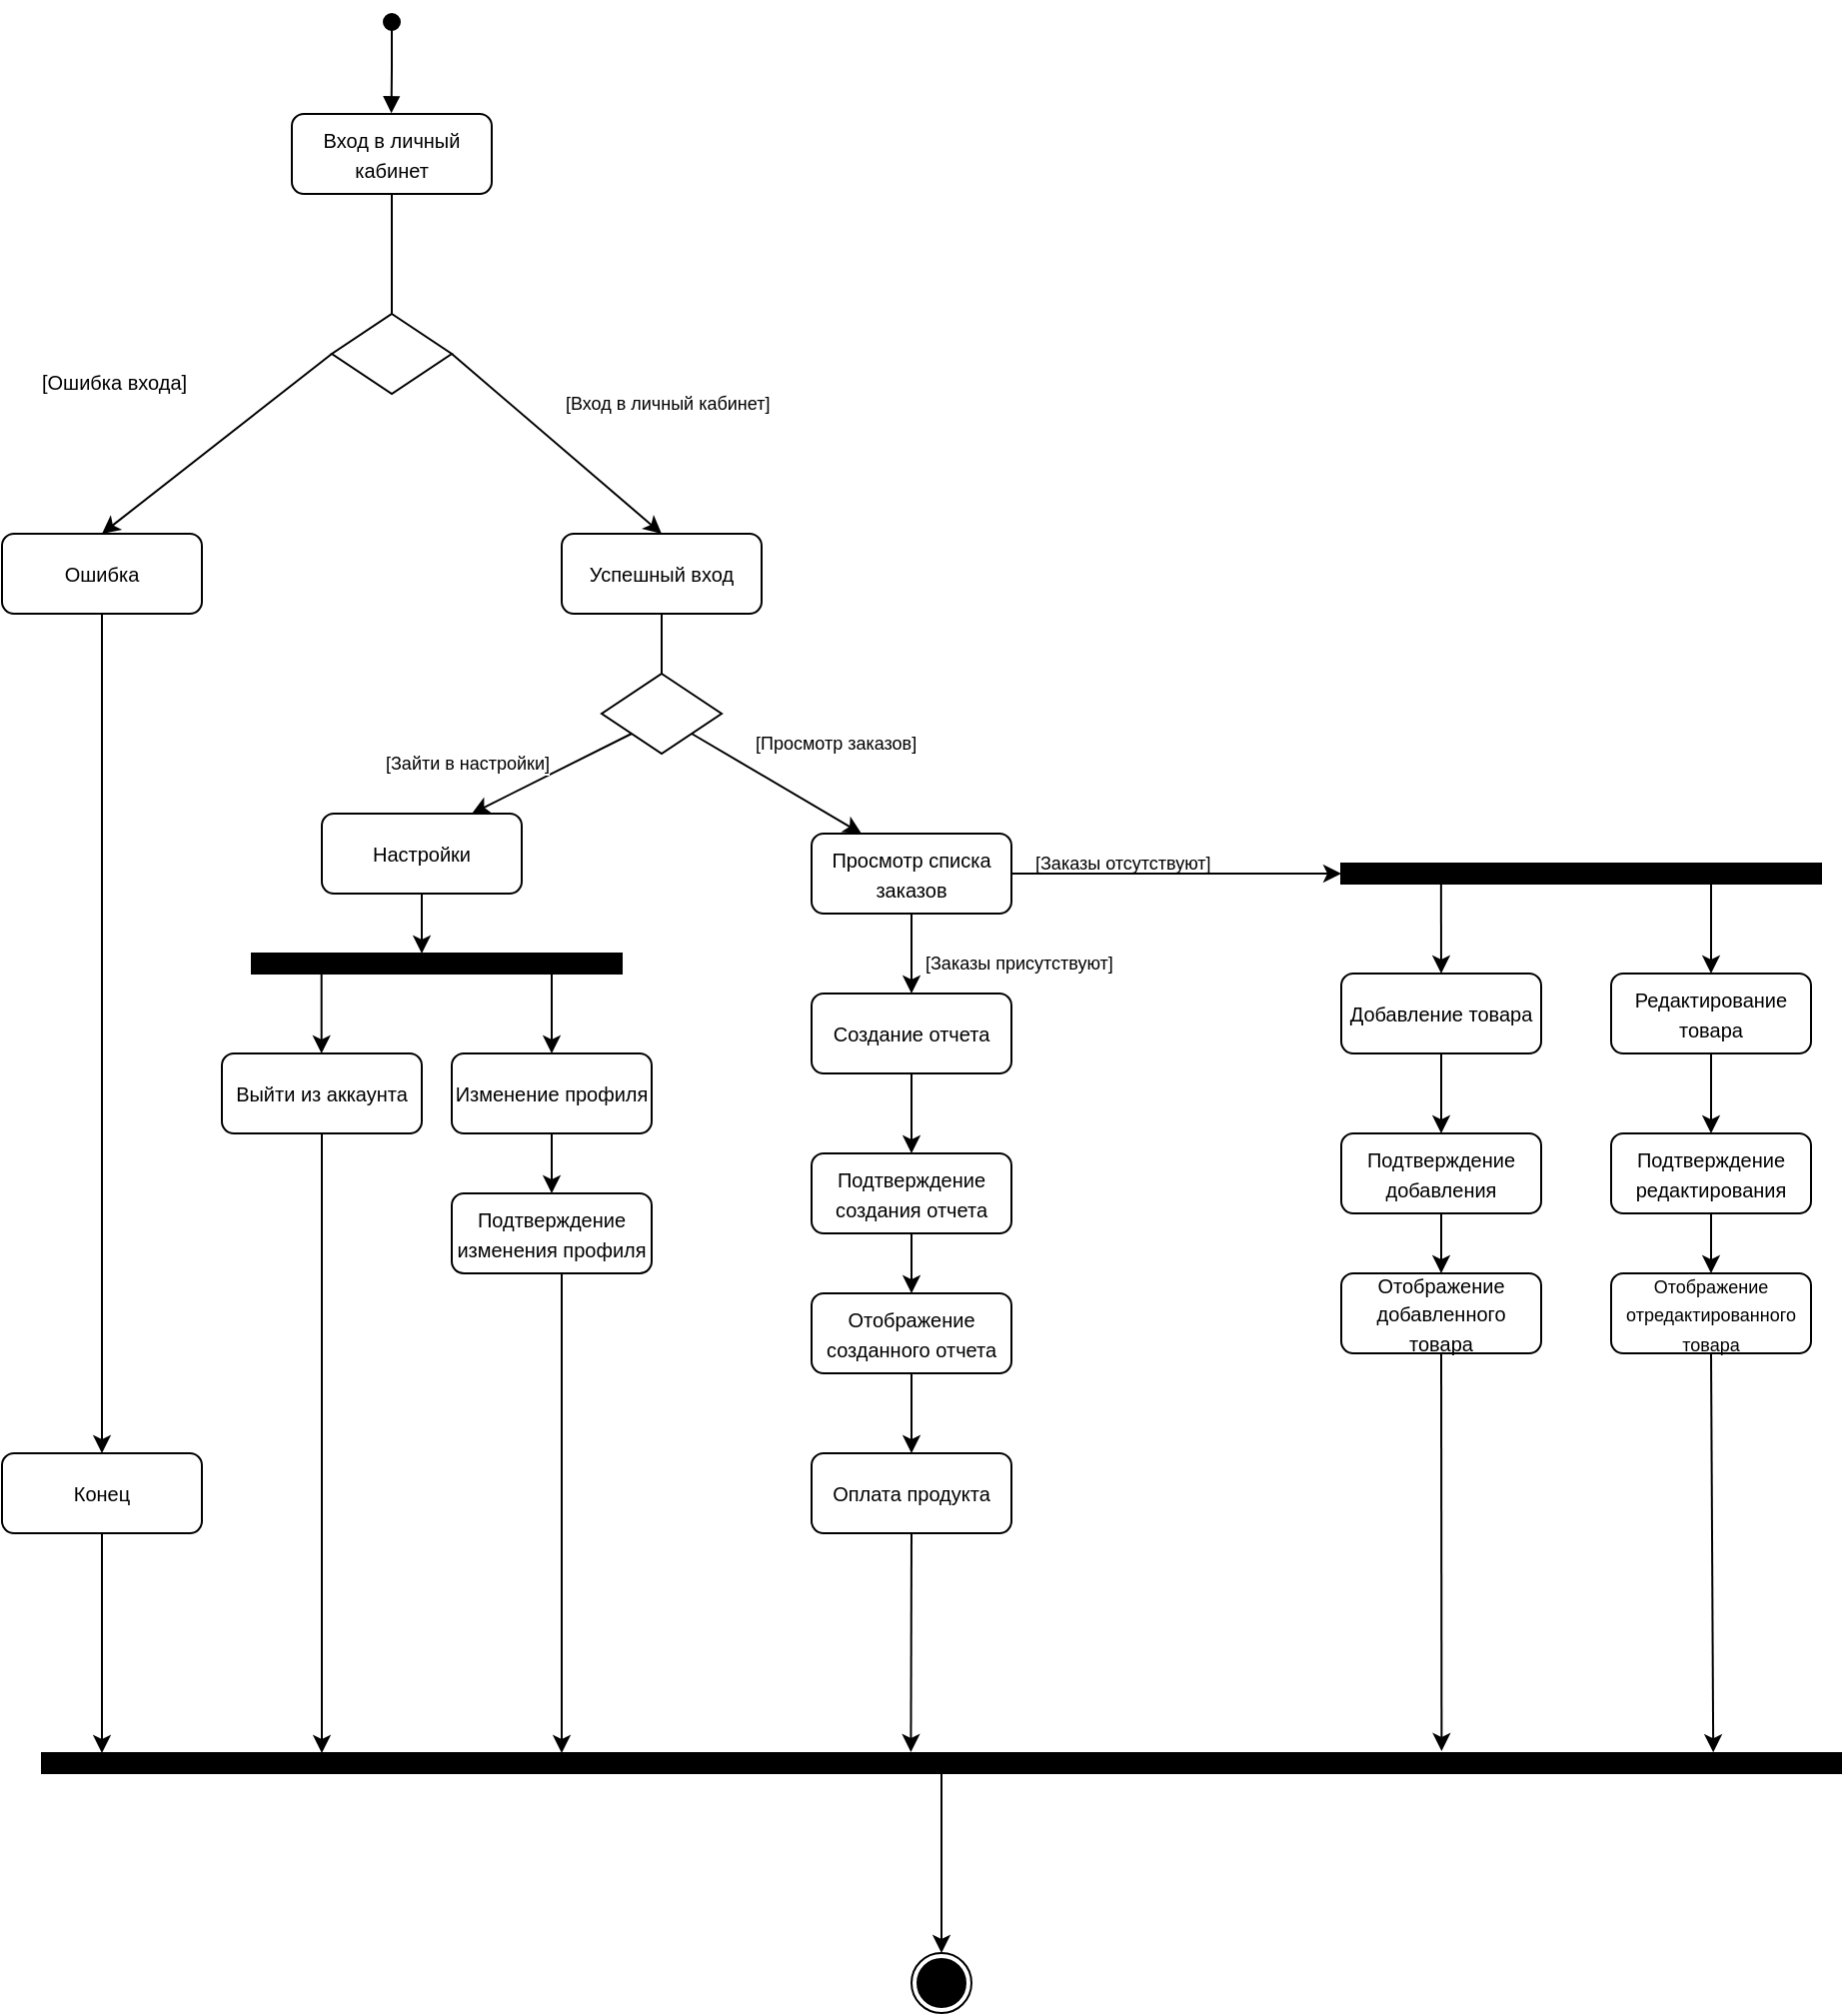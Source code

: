 <mxfile version="24.6.4" type="device">
  <diagram name="Page-1" id="2YBvvXClWsGukQMizWep">
    <mxGraphModel dx="1066" dy="1713" grid="1" gridSize="10" guides="1" tooltips="1" connect="1" arrows="1" fold="1" page="1" pageScale="1" pageWidth="850" pageHeight="1100" math="0" shadow="0">
      <root>
        <mxCell id="0" />
        <mxCell id="1" parent="0" />
        <mxCell id="g-Km1HqZwec5-ecuQEkv-1" value="" style="html=1;verticalAlign=bottom;startArrow=oval;endArrow=block;startSize=8;edgeStyle=elbowEdgeStyle;elbow=vertical;curved=0;rounded=0;entryX=0.55;entryY=-0.108;entryDx=0;entryDy=0;entryPerimeter=0;" parent="1" edge="1">
          <mxGeometry relative="1" as="geometry">
            <mxPoint x="475" y="-46" as="sourcePoint" />
            <mxPoint x="474.79" y="-0.32" as="targetPoint" />
          </mxGeometry>
        </mxCell>
        <mxCell id="g-Km1HqZwec5-ecuQEkv-5" value="&lt;font style=&quot;font-size: 10px;&quot;&gt;Успешный вход&lt;/font&gt;" style="rounded=1;whiteSpace=wrap;html=1;" parent="1" vertex="1">
          <mxGeometry x="560" y="210" width="100" height="40" as="geometry" />
        </mxCell>
        <mxCell id="g-Km1HqZwec5-ecuQEkv-7" value="&lt;font style=&quot;font-size: 10px;&quot;&gt;Просмотр списка заказов&lt;/font&gt;" style="rounded=1;whiteSpace=wrap;html=1;" parent="1" vertex="1">
          <mxGeometry x="685" y="360" width="100" height="40" as="geometry" />
        </mxCell>
        <mxCell id="g-Km1HqZwec5-ecuQEkv-10" value="&lt;span style=&quot;color: rgb(0, 0, 0); font-family: Helvetica; font-style: normal; font-variant-ligatures: normal; font-variant-caps: normal; font-weight: 400; letter-spacing: normal; orphans: 2; text-align: center; text-indent: 0px; text-transform: none; widows: 2; word-spacing: 0px; -webkit-text-stroke-width: 0px; white-space: nowrap; background-color: rgb(255, 255, 255); text-decoration-thickness: initial; text-decoration-style: initial; text-decoration-color: initial; float: none; display: inline !important;&quot;&gt;&lt;font style=&quot;font-size: 9px;&quot;&gt;[Заказы отсутствуют]&lt;/font&gt;&lt;/span&gt;" style="text;whiteSpace=wrap;html=1;" parent="1" vertex="1">
          <mxGeometry x="795" y="360" width="90" height="20" as="geometry" />
        </mxCell>
        <mxCell id="g-Km1HqZwec5-ecuQEkv-12" value="&lt;span style=&quot;font-size: 10px;&quot;&gt;Редактирование товара&lt;/span&gt;" style="rounded=1;whiteSpace=wrap;html=1;" parent="1" vertex="1">
          <mxGeometry x="1085" y="430" width="100" height="40" as="geometry" />
        </mxCell>
        <mxCell id="g-Km1HqZwec5-ecuQEkv-13" value="" style="rhombus;whiteSpace=wrap;html=1;" parent="1" vertex="1">
          <mxGeometry x="580" y="280" width="60" height="40" as="geometry" />
        </mxCell>
        <mxCell id="g-Km1HqZwec5-ecuQEkv-14" value="&lt;span style=&quot;color: rgb(0, 0, 0); font-family: Helvetica; font-style: normal; font-variant-ligatures: normal; font-variant-caps: normal; font-weight: 400; letter-spacing: normal; orphans: 2; text-align: center; text-indent: 0px; text-transform: none; widows: 2; word-spacing: 0px; -webkit-text-stroke-width: 0px; white-space: nowrap; background-color: rgb(255, 255, 255); text-decoration-thickness: initial; text-decoration-style: initial; text-decoration-color: initial; float: none; display: inline !important;&quot;&gt;&lt;font style=&quot;font-size: 9px;&quot;&gt;[Просмотр заказов]&lt;/font&gt;&lt;/span&gt;" style="text;whiteSpace=wrap;html=1;" parent="1" vertex="1">
          <mxGeometry x="655" y="300" width="90" height="20" as="geometry" />
        </mxCell>
        <mxCell id="g-Km1HqZwec5-ecuQEkv-15" value="" style="endArrow=classic;html=1;rounded=0;exitX=1;exitY=0.5;exitDx=0;exitDy=0;entryX=0;entryY=0.5;entryDx=0;entryDy=0;" parent="1" source="g-Km1HqZwec5-ecuQEkv-7" target="tsUbf_piLuMud-lPP5Nm-1" edge="1">
          <mxGeometry width="50" height="50" relative="1" as="geometry">
            <mxPoint x="725" y="470" as="sourcePoint" />
            <mxPoint x="955" y="380" as="targetPoint" />
          </mxGeometry>
        </mxCell>
        <mxCell id="g-Km1HqZwec5-ecuQEkv-16" value="" style="endArrow=classic;html=1;rounded=0;entryX=0.25;entryY=0;entryDx=0;entryDy=0;exitX=1;exitY=1;exitDx=0;exitDy=0;" parent="1" source="g-Km1HqZwec5-ecuQEkv-13" target="g-Km1HqZwec5-ecuQEkv-7" edge="1">
          <mxGeometry width="50" height="50" relative="1" as="geometry">
            <mxPoint x="795" y="390" as="sourcePoint" />
            <mxPoint x="905" y="390" as="targetPoint" />
          </mxGeometry>
        </mxCell>
        <mxCell id="g-Km1HqZwec5-ecuQEkv-17" value="" style="endArrow=classic;html=1;rounded=0;exitX=0;exitY=1;exitDx=0;exitDy=0;entryX=0.75;entryY=0;entryDx=0;entryDy=0;" parent="1" source="g-Km1HqZwec5-ecuQEkv-13" target="g-Km1HqZwec5-ecuQEkv-18" edge="1">
          <mxGeometry width="50" height="50" relative="1" as="geometry">
            <mxPoint x="805" y="400" as="sourcePoint" />
            <mxPoint x="511" y="348" as="targetPoint" />
          </mxGeometry>
        </mxCell>
        <mxCell id="g-Km1HqZwec5-ecuQEkv-18" value="&lt;font style=&quot;font-size: 10px;&quot;&gt;Настройки&lt;/font&gt;" style="rounded=1;whiteSpace=wrap;html=1;" parent="1" vertex="1">
          <mxGeometry x="440" y="350" width="100" height="40" as="geometry" />
        </mxCell>
        <mxCell id="g-Km1HqZwec5-ecuQEkv-19" value="&lt;span style=&quot;color: rgb(0, 0, 0); font-family: Helvetica; font-style: normal; font-variant-ligatures: normal; font-variant-caps: normal; font-weight: 400; letter-spacing: normal; orphans: 2; text-align: center; text-indent: 0px; text-transform: none; widows: 2; word-spacing: 0px; -webkit-text-stroke-width: 0px; white-space: nowrap; background-color: rgb(255, 255, 255); text-decoration-thickness: initial; text-decoration-style: initial; text-decoration-color: initial; float: none; display: inline !important;&quot;&gt;&lt;font style=&quot;font-size: 9px;&quot;&gt;[Зайти в настройки]&lt;/font&gt;&lt;/span&gt;" style="text;whiteSpace=wrap;html=1;" parent="1" vertex="1">
          <mxGeometry x="470" y="310" width="90" height="20" as="geometry" />
        </mxCell>
        <mxCell id="g-Km1HqZwec5-ecuQEkv-20" value="" style="endArrow=none;html=1;rounded=0;entryX=0.5;entryY=1;entryDx=0;entryDy=0;exitX=0.5;exitY=0;exitDx=0;exitDy=0;" parent="1" source="g-Km1HqZwec5-ecuQEkv-13" target="g-Km1HqZwec5-ecuQEkv-5" edge="1">
          <mxGeometry width="50" height="50" relative="1" as="geometry">
            <mxPoint x="445" y="280" as="sourcePoint" />
            <mxPoint x="495" y="230" as="targetPoint" />
          </mxGeometry>
        </mxCell>
        <mxCell id="g-Km1HqZwec5-ecuQEkv-23" value="" style="endArrow=classic;html=1;rounded=0;exitX=0.5;exitY=1;exitDx=0;exitDy=0;entryX=0.5;entryY=0;entryDx=0;entryDy=0;" parent="1" source="g-Km1HqZwec5-ecuQEkv-12" target="g-Km1HqZwec5-ecuQEkv-29" edge="1">
          <mxGeometry width="50" height="50" relative="1" as="geometry">
            <mxPoint x="675" y="520" as="sourcePoint" />
            <mxPoint x="725" y="470" as="targetPoint" />
          </mxGeometry>
        </mxCell>
        <mxCell id="g-Km1HqZwec5-ecuQEkv-24" value="&lt;span style=&quot;font-size: 10px;&quot;&gt;Создание отчета&lt;/span&gt;" style="rounded=1;whiteSpace=wrap;html=1;" parent="1" vertex="1">
          <mxGeometry x="685" y="440" width="100" height="40" as="geometry" />
        </mxCell>
        <mxCell id="g-Km1HqZwec5-ecuQEkv-25" value="&lt;font style=&quot;font-size: 10px;&quot;&gt;Добавление товара&lt;/font&gt;" style="rounded=1;whiteSpace=wrap;html=1;" parent="1" vertex="1">
          <mxGeometry x="950" y="430" width="100" height="40" as="geometry" />
        </mxCell>
        <mxCell id="g-Km1HqZwec5-ecuQEkv-27" value="" style="endArrow=classic;html=1;rounded=0;exitX=0.208;exitY=0.911;exitDx=0;exitDy=0;entryX=0.5;entryY=0;entryDx=0;entryDy=0;exitPerimeter=0;" parent="1" source="tsUbf_piLuMud-lPP5Nm-1" target="g-Km1HqZwec5-ecuQEkv-25" edge="1">
          <mxGeometry width="50" height="50" relative="1" as="geometry">
            <mxPoint x="970" y="390" as="sourcePoint" />
            <mxPoint x="965" y="440" as="targetPoint" />
          </mxGeometry>
        </mxCell>
        <mxCell id="g-Km1HqZwec5-ecuQEkv-28" value="" style="endArrow=classic;html=1;rounded=0;entryX=0.5;entryY=0;entryDx=0;entryDy=0;" parent="1" target="g-Km1HqZwec5-ecuQEkv-12" edge="1">
          <mxGeometry width="50" height="50" relative="1" as="geometry">
            <mxPoint x="1135" y="380" as="sourcePoint" />
            <mxPoint x="975" y="400" as="targetPoint" />
          </mxGeometry>
        </mxCell>
        <mxCell id="g-Km1HqZwec5-ecuQEkv-29" value="&lt;font style=&quot;font-size: 10px;&quot;&gt;Подтверждение редактирования&lt;/font&gt;" style="rounded=1;whiteSpace=wrap;html=1;" parent="1" vertex="1">
          <mxGeometry x="1085" y="510" width="100" height="40" as="geometry" />
        </mxCell>
        <mxCell id="g-Km1HqZwec5-ecuQEkv-30" value="&lt;font style=&quot;font-size: 9px;&quot;&gt;Отображение отредактированного товара&lt;/font&gt;" style="rounded=1;whiteSpace=wrap;html=1;" parent="1" vertex="1">
          <mxGeometry x="1085" y="580" width="100" height="40" as="geometry" />
        </mxCell>
        <mxCell id="g-Km1HqZwec5-ecuQEkv-31" value="" style="endArrow=classic;html=1;rounded=0;exitX=0.5;exitY=1;exitDx=0;exitDy=0;entryX=0.5;entryY=0;entryDx=0;entryDy=0;" parent="1" source="g-Km1HqZwec5-ecuQEkv-29" target="g-Km1HqZwec5-ecuQEkv-30" edge="1">
          <mxGeometry width="50" height="50" relative="1" as="geometry">
            <mxPoint x="1145" y="480" as="sourcePoint" />
            <mxPoint x="1145" y="520" as="targetPoint" />
          </mxGeometry>
        </mxCell>
        <mxCell id="g-Km1HqZwec5-ecuQEkv-33" value="&lt;font style=&quot;font-size: 10px;&quot;&gt;Подтверждение добавления&lt;/font&gt;" style="rounded=1;whiteSpace=wrap;html=1;" parent="1" vertex="1">
          <mxGeometry x="950" y="510" width="100" height="40" as="geometry" />
        </mxCell>
        <mxCell id="g-Km1HqZwec5-ecuQEkv-34" value="&lt;span style=&quot;font-size: 10px;&quot;&gt;Отображение добавленного товара&lt;/span&gt;" style="rounded=1;whiteSpace=wrap;html=1;" parent="1" vertex="1">
          <mxGeometry x="950" y="580" width="100" height="40" as="geometry" />
        </mxCell>
        <mxCell id="g-Km1HqZwec5-ecuQEkv-35" value="" style="endArrow=classic;html=1;rounded=0;exitX=0.5;exitY=1;exitDx=0;exitDy=0;entryX=0.5;entryY=0;entryDx=0;entryDy=0;" parent="1" source="g-Km1HqZwec5-ecuQEkv-25" target="g-Km1HqZwec5-ecuQEkv-33" edge="1">
          <mxGeometry width="50" height="50" relative="1" as="geometry">
            <mxPoint x="1100" y="390" as="sourcePoint" />
            <mxPoint x="1015" y="420" as="targetPoint" />
          </mxGeometry>
        </mxCell>
        <mxCell id="g-Km1HqZwec5-ecuQEkv-36" value="" style="endArrow=classic;html=1;rounded=0;exitX=0.5;exitY=1;exitDx=0;exitDy=0;entryX=0.5;entryY=0;entryDx=0;entryDy=0;" parent="1" source="g-Km1HqZwec5-ecuQEkv-33" target="g-Km1HqZwec5-ecuQEkv-34" edge="1">
          <mxGeometry width="50" height="50" relative="1" as="geometry">
            <mxPoint x="1110" y="400" as="sourcePoint" />
            <mxPoint x="1025" y="430" as="targetPoint" />
          </mxGeometry>
        </mxCell>
        <mxCell id="g-Km1HqZwec5-ecuQEkv-42" value="" style="endArrow=classic;html=1;rounded=0;entryX=0.5;entryY=0;entryDx=0;entryDy=0;exitX=0.5;exitY=1;exitDx=0;exitDy=0;" parent="1" source="g-Km1HqZwec5-ecuQEkv-7" target="g-Km1HqZwec5-ecuQEkv-24" edge="1">
          <mxGeometry width="50" height="50" relative="1" as="geometry">
            <mxPoint x="635" y="320" as="sourcePoint" />
            <mxPoint x="720" y="370" as="targetPoint" />
          </mxGeometry>
        </mxCell>
        <mxCell id="g-Km1HqZwec5-ecuQEkv-43" value="&lt;font style=&quot;font-size: 10px;&quot;&gt;Подтверждение создания отчета&lt;/font&gt;" style="rounded=1;whiteSpace=wrap;html=1;" parent="1" vertex="1">
          <mxGeometry x="685" y="520" width="100" height="40" as="geometry" />
        </mxCell>
        <mxCell id="g-Km1HqZwec5-ecuQEkv-44" value="&lt;span style=&quot;font-size: 10px;&quot;&gt;Отображение созданного отчета&lt;/span&gt;" style="rounded=1;whiteSpace=wrap;html=1;" parent="1" vertex="1">
          <mxGeometry x="685" y="590" width="100" height="40" as="geometry" />
        </mxCell>
        <mxCell id="g-Km1HqZwec5-ecuQEkv-45" value="" style="endArrow=classic;html=1;rounded=0;entryX=0.5;entryY=0;entryDx=0;entryDy=0;exitX=0.5;exitY=1;exitDx=0;exitDy=0;" parent="1" source="g-Km1HqZwec5-ecuQEkv-24" target="g-Km1HqZwec5-ecuQEkv-43" edge="1">
          <mxGeometry width="50" height="50" relative="1" as="geometry">
            <mxPoint x="745" y="410" as="sourcePoint" />
            <mxPoint x="745" y="450" as="targetPoint" />
          </mxGeometry>
        </mxCell>
        <mxCell id="g-Km1HqZwec5-ecuQEkv-46" value="" style="endArrow=classic;html=1;rounded=0;exitX=0.5;exitY=1;exitDx=0;exitDy=0;entryX=0.5;entryY=0;entryDx=0;entryDy=0;" parent="1" source="g-Km1HqZwec5-ecuQEkv-43" target="g-Km1HqZwec5-ecuQEkv-44" edge="1">
          <mxGeometry width="50" height="50" relative="1" as="geometry">
            <mxPoint x="895" y="640" as="sourcePoint" />
            <mxPoint x="895" y="680" as="targetPoint" />
          </mxGeometry>
        </mxCell>
        <mxCell id="g-Km1HqZwec5-ecuQEkv-47" value="&lt;span style=&quot;font-size: 10px;&quot;&gt;Оплата продукта&lt;/span&gt;" style="rounded=1;whiteSpace=wrap;html=1;" parent="1" vertex="1">
          <mxGeometry x="685" y="670" width="100" height="40" as="geometry" />
        </mxCell>
        <mxCell id="g-Km1HqZwec5-ecuQEkv-49" value="&lt;font style=&quot;font-size: 10px;&quot;&gt;Конец&lt;/font&gt;" style="rounded=1;whiteSpace=wrap;html=1;" parent="1" vertex="1">
          <mxGeometry x="280" y="670" width="100" height="40" as="geometry" />
        </mxCell>
        <mxCell id="g-Km1HqZwec5-ecuQEkv-50" value="" style="endArrow=classic;html=1;rounded=0;exitX=0.5;exitY=1;exitDx=0;exitDy=0;entryX=0.5;entryY=0;entryDx=0;entryDy=0;" parent="1" source="g-Km1HqZwec5-ecuQEkv-44" target="g-Km1HqZwec5-ecuQEkv-47" edge="1">
          <mxGeometry width="50" height="50" relative="1" as="geometry">
            <mxPoint x="895" y="640" as="sourcePoint" />
            <mxPoint x="895" y="680" as="targetPoint" />
          </mxGeometry>
        </mxCell>
        <mxCell id="tsUbf_piLuMud-lPP5Nm-1" value="" style="rounded=0;whiteSpace=wrap;html=1;fillColor=#000000;" parent="1" vertex="1">
          <mxGeometry x="950" y="375" width="240" height="10" as="geometry" />
        </mxCell>
        <mxCell id="tsUbf_piLuMud-lPP5Nm-2" value="&lt;font style=&quot;font-size: 10px;&quot;&gt;Вход в личный кабинет&lt;/font&gt;" style="rounded=1;whiteSpace=wrap;html=1;" parent="1" vertex="1">
          <mxGeometry x="425" width="100" height="40" as="geometry" />
        </mxCell>
        <mxCell id="tsUbf_piLuMud-lPP5Nm-4" value="" style="rhombus;whiteSpace=wrap;html=1;" parent="1" vertex="1">
          <mxGeometry x="445" y="100" width="60" height="40" as="geometry" />
        </mxCell>
        <mxCell id="tsUbf_piLuMud-lPP5Nm-5" value="" style="endArrow=none;html=1;rounded=0;entryX=0.5;entryY=1;entryDx=0;entryDy=0;exitX=0.5;exitY=0;exitDx=0;exitDy=0;" parent="1" source="tsUbf_piLuMud-lPP5Nm-4" target="tsUbf_piLuMud-lPP5Nm-2" edge="1">
          <mxGeometry width="50" height="50" relative="1" as="geometry">
            <mxPoint x="594.91" y="190" as="sourcePoint" />
            <mxPoint x="594.91" y="160" as="targetPoint" />
          </mxGeometry>
        </mxCell>
        <mxCell id="tsUbf_piLuMud-lPP5Nm-6" value="" style="endArrow=classic;html=1;rounded=0;entryX=0.5;entryY=0;entryDx=0;entryDy=0;exitX=1;exitY=1;exitDx=0;exitDy=0;" parent="1" target="g-Km1HqZwec5-ecuQEkv-5" edge="1">
          <mxGeometry width="50" height="50" relative="1" as="geometry">
            <mxPoint x="505" y="120" as="sourcePoint" />
            <mxPoint x="590" y="170" as="targetPoint" />
          </mxGeometry>
        </mxCell>
        <mxCell id="tsUbf_piLuMud-lPP5Nm-7" value="&lt;span style=&quot;color: rgb(0, 0, 0); font-family: Helvetica; font-style: normal; font-variant-ligatures: normal; font-variant-caps: normal; font-weight: 400; letter-spacing: normal; orphans: 2; text-align: center; text-indent: 0px; text-transform: none; widows: 2; word-spacing: 0px; -webkit-text-stroke-width: 0px; white-space: nowrap; background-color: rgb(255, 255, 255); text-decoration-thickness: initial; text-decoration-style: initial; text-decoration-color: initial; float: none; display: inline !important;&quot;&gt;&lt;font style=&quot;font-size: 9px;&quot;&gt;[Вход в личный кабинет]&lt;/font&gt;&lt;/span&gt;" style="text;whiteSpace=wrap;html=1;" parent="1" vertex="1">
          <mxGeometry x="560" y="130" width="90" height="20" as="geometry" />
        </mxCell>
        <mxCell id="tsUbf_piLuMud-lPP5Nm-8" value="&lt;span style=&quot;font-size: 10px;&quot;&gt;Ошибка&lt;/span&gt;" style="rounded=1;whiteSpace=wrap;html=1;" parent="1" vertex="1">
          <mxGeometry x="280" y="210" width="100" height="40" as="geometry" />
        </mxCell>
        <mxCell id="tsUbf_piLuMud-lPP5Nm-9" value="" style="endArrow=classic;html=1;rounded=0;exitX=0;exitY=0.5;exitDx=0;exitDy=0;entryX=0.5;entryY=0;entryDx=0;entryDy=0;" parent="1" source="tsUbf_piLuMud-lPP5Nm-4" target="tsUbf_piLuMud-lPP5Nm-8" edge="1">
          <mxGeometry width="50" height="50" relative="1" as="geometry">
            <mxPoint x="310" y="50" as="sourcePoint" />
            <mxPoint x="310" y="190" as="targetPoint" />
          </mxGeometry>
        </mxCell>
        <mxCell id="tsUbf_piLuMud-lPP5Nm-10" value="&lt;div style=&quot;text-align: center;&quot;&gt;&lt;font size=&quot;1&quot;&gt;&lt;span style=&quot;text-wrap: nowrap; background-color: rgb(255, 255, 255);&quot;&gt;[Ошибка входа]&lt;/span&gt;&lt;/font&gt;&lt;/div&gt;" style="text;whiteSpace=wrap;html=1;" parent="1" vertex="1">
          <mxGeometry x="298" y="120" width="90" height="20" as="geometry" />
        </mxCell>
        <mxCell id="tsUbf_piLuMud-lPP5Nm-12" value="" style="endArrow=classic;html=1;rounded=0;exitX=0.5;exitY=1;exitDx=0;exitDy=0;entryX=0.5;entryY=0;entryDx=0;entryDy=0;" parent="1" source="tsUbf_piLuMud-lPP5Nm-8" target="g-Km1HqZwec5-ecuQEkv-49" edge="1">
          <mxGeometry width="50" height="50" relative="1" as="geometry">
            <mxPoint x="465" y="140" as="sourcePoint" />
            <mxPoint x="350" y="230" as="targetPoint" />
          </mxGeometry>
        </mxCell>
        <mxCell id="tsUbf_piLuMud-lPP5Nm-13" value="" style="rounded=0;whiteSpace=wrap;html=1;fillColor=#000000;" parent="1" vertex="1">
          <mxGeometry x="405" y="420" width="185" height="10" as="geometry" />
        </mxCell>
        <mxCell id="tsUbf_piLuMud-lPP5Nm-14" value="&lt;font style=&quot;font-size: 10px;&quot;&gt;Выйти из аккаунта&lt;/font&gt;" style="rounded=1;whiteSpace=wrap;html=1;" parent="1" vertex="1">
          <mxGeometry x="390" y="470" width="100" height="40" as="geometry" />
        </mxCell>
        <mxCell id="tsUbf_piLuMud-lPP5Nm-15" value="&lt;span style=&quot;font-size: 10px;&quot;&gt;Изменение профиля&lt;/span&gt;" style="rounded=1;whiteSpace=wrap;html=1;" parent="1" vertex="1">
          <mxGeometry x="505" y="470" width="100" height="40" as="geometry" />
        </mxCell>
        <mxCell id="tsUbf_piLuMud-lPP5Nm-16" value="&lt;font style=&quot;font-size: 10px;&quot;&gt;Подтверждение изменения профиля&lt;/font&gt;" style="rounded=1;whiteSpace=wrap;html=1;" parent="1" vertex="1">
          <mxGeometry x="505" y="540" width="100" height="40" as="geometry" />
        </mxCell>
        <mxCell id="tsUbf_piLuMud-lPP5Nm-17" value="" style="endArrow=classic;html=1;rounded=0;entryX=0.5;entryY=0;entryDx=0;entryDy=0;" parent="1" target="tsUbf_piLuMud-lPP5Nm-15" edge="1">
          <mxGeometry width="50" height="50" relative="1" as="geometry">
            <mxPoint x="555" y="430" as="sourcePoint" />
            <mxPoint x="745" y="680" as="targetPoint" />
          </mxGeometry>
        </mxCell>
        <mxCell id="tsUbf_piLuMud-lPP5Nm-18" value="" style="endArrow=classic;html=1;rounded=0;exitX=0.5;exitY=1;exitDx=0;exitDy=0;entryX=0.5;entryY=0;entryDx=0;entryDy=0;" parent="1" source="tsUbf_piLuMud-lPP5Nm-15" target="tsUbf_piLuMud-lPP5Nm-16" edge="1">
          <mxGeometry width="50" height="50" relative="1" as="geometry">
            <mxPoint x="755" y="650" as="sourcePoint" />
            <mxPoint x="755" y="690" as="targetPoint" />
          </mxGeometry>
        </mxCell>
        <mxCell id="tsUbf_piLuMud-lPP5Nm-19" value="" style="endArrow=classic;html=1;rounded=0;exitX=0.5;exitY=1;exitDx=0;exitDy=0;entryX=0.5;entryY=0;entryDx=0;entryDy=0;" parent="1" edge="1">
          <mxGeometry width="50" height="50" relative="1" as="geometry">
            <mxPoint x="439.84" y="430" as="sourcePoint" />
            <mxPoint x="439.84" y="470" as="targetPoint" />
          </mxGeometry>
        </mxCell>
        <mxCell id="tsUbf_piLuMud-lPP5Nm-20" value="" style="endArrow=classic;html=1;rounded=0;exitX=0.5;exitY=1;exitDx=0;exitDy=0;" parent="1" source="g-Km1HqZwec5-ecuQEkv-18" edge="1">
          <mxGeometry width="50" height="50" relative="1" as="geometry">
            <mxPoint x="490" y="390" as="sourcePoint" />
            <mxPoint x="490" y="420" as="targetPoint" />
          </mxGeometry>
        </mxCell>
        <mxCell id="tsUbf_piLuMud-lPP5Nm-23" value="" style="ellipse;whiteSpace=wrap;html=1;" parent="1" vertex="1">
          <mxGeometry x="735" y="920" width="30" height="30" as="geometry" />
        </mxCell>
        <mxCell id="ytrfEY6taa757HYw-NQ--1" value="&lt;span style=&quot;color: rgb(0, 0, 0); font-family: Helvetica; font-style: normal; font-variant-ligatures: normal; font-variant-caps: normal; font-weight: 400; letter-spacing: normal; orphans: 2; text-align: center; text-indent: 0px; text-transform: none; widows: 2; word-spacing: 0px; -webkit-text-stroke-width: 0px; white-space: nowrap; background-color: rgb(255, 255, 255); text-decoration-thickness: initial; text-decoration-style: initial; text-decoration-color: initial; float: none; display: inline !important;&quot;&gt;&lt;font style=&quot;font-size: 9px;&quot;&gt;[Заказы присутствуют]&lt;/font&gt;&lt;/span&gt;" style="text;whiteSpace=wrap;html=1;" parent="1" vertex="1">
          <mxGeometry x="740" y="410" width="90" height="20" as="geometry" />
        </mxCell>
        <mxCell id="ytrfEY6taa757HYw-NQ--2" value="" style="rounded=0;whiteSpace=wrap;html=1;fillColor=#000000;" parent="1" vertex="1">
          <mxGeometry x="300" y="820" width="900" height="10" as="geometry" />
        </mxCell>
        <mxCell id="ytrfEY6taa757HYw-NQ--3" value="" style="endArrow=classic;html=1;rounded=0;exitX=0.5;exitY=1;exitDx=0;exitDy=0;" parent="1" source="g-Km1HqZwec5-ecuQEkv-49" edge="1">
          <mxGeometry width="50" height="50" relative="1" as="geometry">
            <mxPoint x="260" y="840" as="sourcePoint" />
            <mxPoint x="330" y="820" as="targetPoint" />
          </mxGeometry>
        </mxCell>
        <mxCell id="ytrfEY6taa757HYw-NQ--4" value="" style="endArrow=classic;html=1;rounded=0;exitX=0.5;exitY=1;exitDx=0;exitDy=0;" parent="1" source="tsUbf_piLuMud-lPP5Nm-14" edge="1">
          <mxGeometry width="50" height="50" relative="1" as="geometry">
            <mxPoint x="440" y="710" as="sourcePoint" />
            <mxPoint x="440" y="820" as="targetPoint" />
          </mxGeometry>
        </mxCell>
        <mxCell id="ytrfEY6taa757HYw-NQ--5" value="" style="endArrow=classic;html=1;rounded=0;" parent="1" edge="1">
          <mxGeometry width="50" height="50" relative="1" as="geometry">
            <mxPoint x="560" y="580" as="sourcePoint" />
            <mxPoint x="560" y="820" as="targetPoint" />
          </mxGeometry>
        </mxCell>
        <mxCell id="ytrfEY6taa757HYw-NQ--6" value="" style="endArrow=classic;html=1;rounded=0;exitX=0.5;exitY=1;exitDx=0;exitDy=0;entryX=0.483;entryY=-0.052;entryDx=0;entryDy=0;entryPerimeter=0;" parent="1" source="g-Km1HqZwec5-ecuQEkv-47" target="ytrfEY6taa757HYw-NQ--2" edge="1">
          <mxGeometry width="50" height="50" relative="1" as="geometry">
            <mxPoint x="640" y="490" as="sourcePoint" />
            <mxPoint x="640" y="798" as="targetPoint" />
          </mxGeometry>
        </mxCell>
        <mxCell id="ytrfEY6taa757HYw-NQ--7" value="" style="endArrow=classic;html=1;rounded=0;exitX=0.5;exitY=1;exitDx=0;exitDy=0;entryX=0.778;entryY=-0.1;entryDx=0;entryDy=0;entryPerimeter=0;" parent="1" source="g-Km1HqZwec5-ecuQEkv-34" target="ytrfEY6taa757HYw-NQ--2" edge="1">
          <mxGeometry width="50" height="50" relative="1" as="geometry">
            <mxPoint x="890" y="520" as="sourcePoint" />
            <mxPoint x="890" y="828" as="targetPoint" />
          </mxGeometry>
        </mxCell>
        <mxCell id="ytrfEY6taa757HYw-NQ--9" value="" style="endArrow=classic;html=1;rounded=0;entryX=0.929;entryY=-0.041;entryDx=0;entryDy=0;entryPerimeter=0;exitX=0.5;exitY=1;exitDx=0;exitDy=0;" parent="1" source="g-Km1HqZwec5-ecuQEkv-30" target="ytrfEY6taa757HYw-NQ--2" edge="1">
          <mxGeometry width="50" height="50" relative="1" as="geometry">
            <mxPoint x="1220" y="680" as="sourcePoint" />
            <mxPoint x="1260" y="808" as="targetPoint" />
          </mxGeometry>
        </mxCell>
        <mxCell id="ytrfEY6taa757HYw-NQ--10" value="" style="endArrow=classic;html=1;rounded=0;exitX=0.5;exitY=1;exitDx=0;exitDy=0;" parent="1" source="ytrfEY6taa757HYw-NQ--2" edge="1">
          <mxGeometry width="50" height="50" relative="1" as="geometry">
            <mxPoint x="660" y="920" as="sourcePoint" />
            <mxPoint x="750" y="920" as="targetPoint" />
          </mxGeometry>
        </mxCell>
        <mxCell id="qnypMPbzKBPDAZLXqhRp-1" value="" style="ellipse;whiteSpace=wrap;html=1;fillColor=#000000;" parent="1" vertex="1">
          <mxGeometry x="738" y="923" width="24" height="24" as="geometry" />
        </mxCell>
      </root>
    </mxGraphModel>
  </diagram>
</mxfile>
